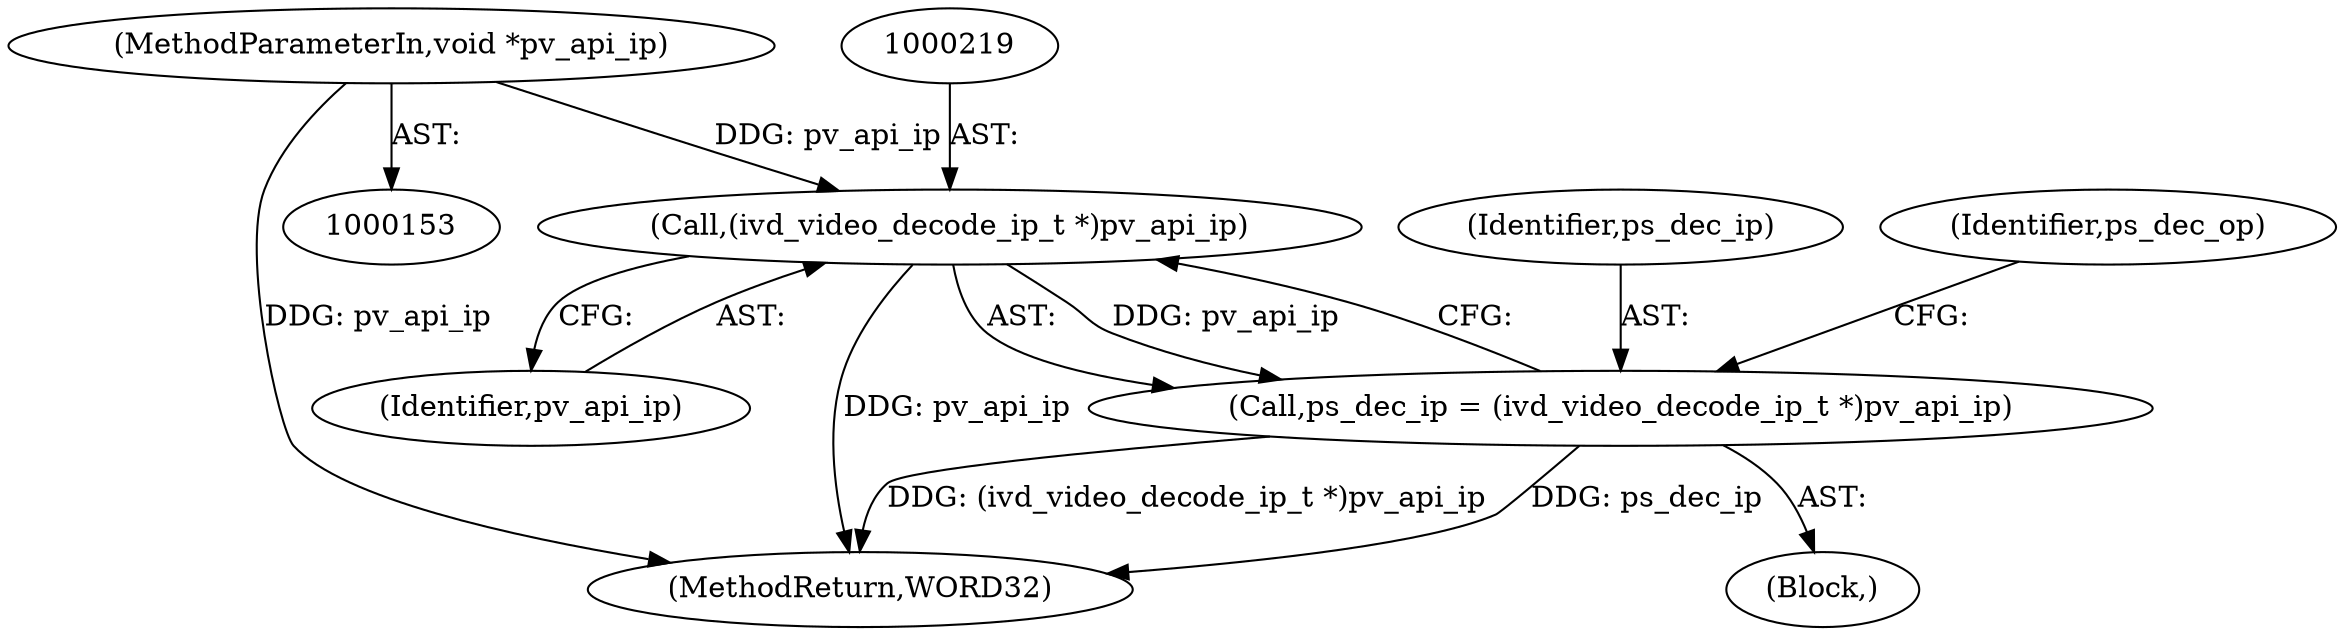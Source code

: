 digraph "0_Android_e86d3cfd2bc28dac421092106751e5638d54a848@pointer" {
"1000218" [label="(Call,(ivd_video_decode_ip_t *)pv_api_ip)"];
"1000155" [label="(MethodParameterIn,void *pv_api_ip)"];
"1000216" [label="(Call,ps_dec_ip = (ivd_video_decode_ip_t *)pv_api_ip)"];
"1000220" [label="(Identifier,pv_api_ip)"];
"1000217" [label="(Identifier,ps_dec_ip)"];
"1000218" [label="(Call,(ivd_video_decode_ip_t *)pv_api_ip)"];
"1000157" [label="(Block,)"];
"1000216" [label="(Call,ps_dec_ip = (ivd_video_decode_ip_t *)pv_api_ip)"];
"1002270" [label="(MethodReturn,WORD32)"];
"1000222" [label="(Identifier,ps_dec_op)"];
"1000155" [label="(MethodParameterIn,void *pv_api_ip)"];
"1000218" -> "1000216"  [label="AST: "];
"1000218" -> "1000220"  [label="CFG: "];
"1000219" -> "1000218"  [label="AST: "];
"1000220" -> "1000218"  [label="AST: "];
"1000216" -> "1000218"  [label="CFG: "];
"1000218" -> "1002270"  [label="DDG: pv_api_ip"];
"1000218" -> "1000216"  [label="DDG: pv_api_ip"];
"1000155" -> "1000218"  [label="DDG: pv_api_ip"];
"1000155" -> "1000153"  [label="AST: "];
"1000155" -> "1002270"  [label="DDG: pv_api_ip"];
"1000216" -> "1000157"  [label="AST: "];
"1000217" -> "1000216"  [label="AST: "];
"1000222" -> "1000216"  [label="CFG: "];
"1000216" -> "1002270"  [label="DDG: ps_dec_ip"];
"1000216" -> "1002270"  [label="DDG: (ivd_video_decode_ip_t *)pv_api_ip"];
}
